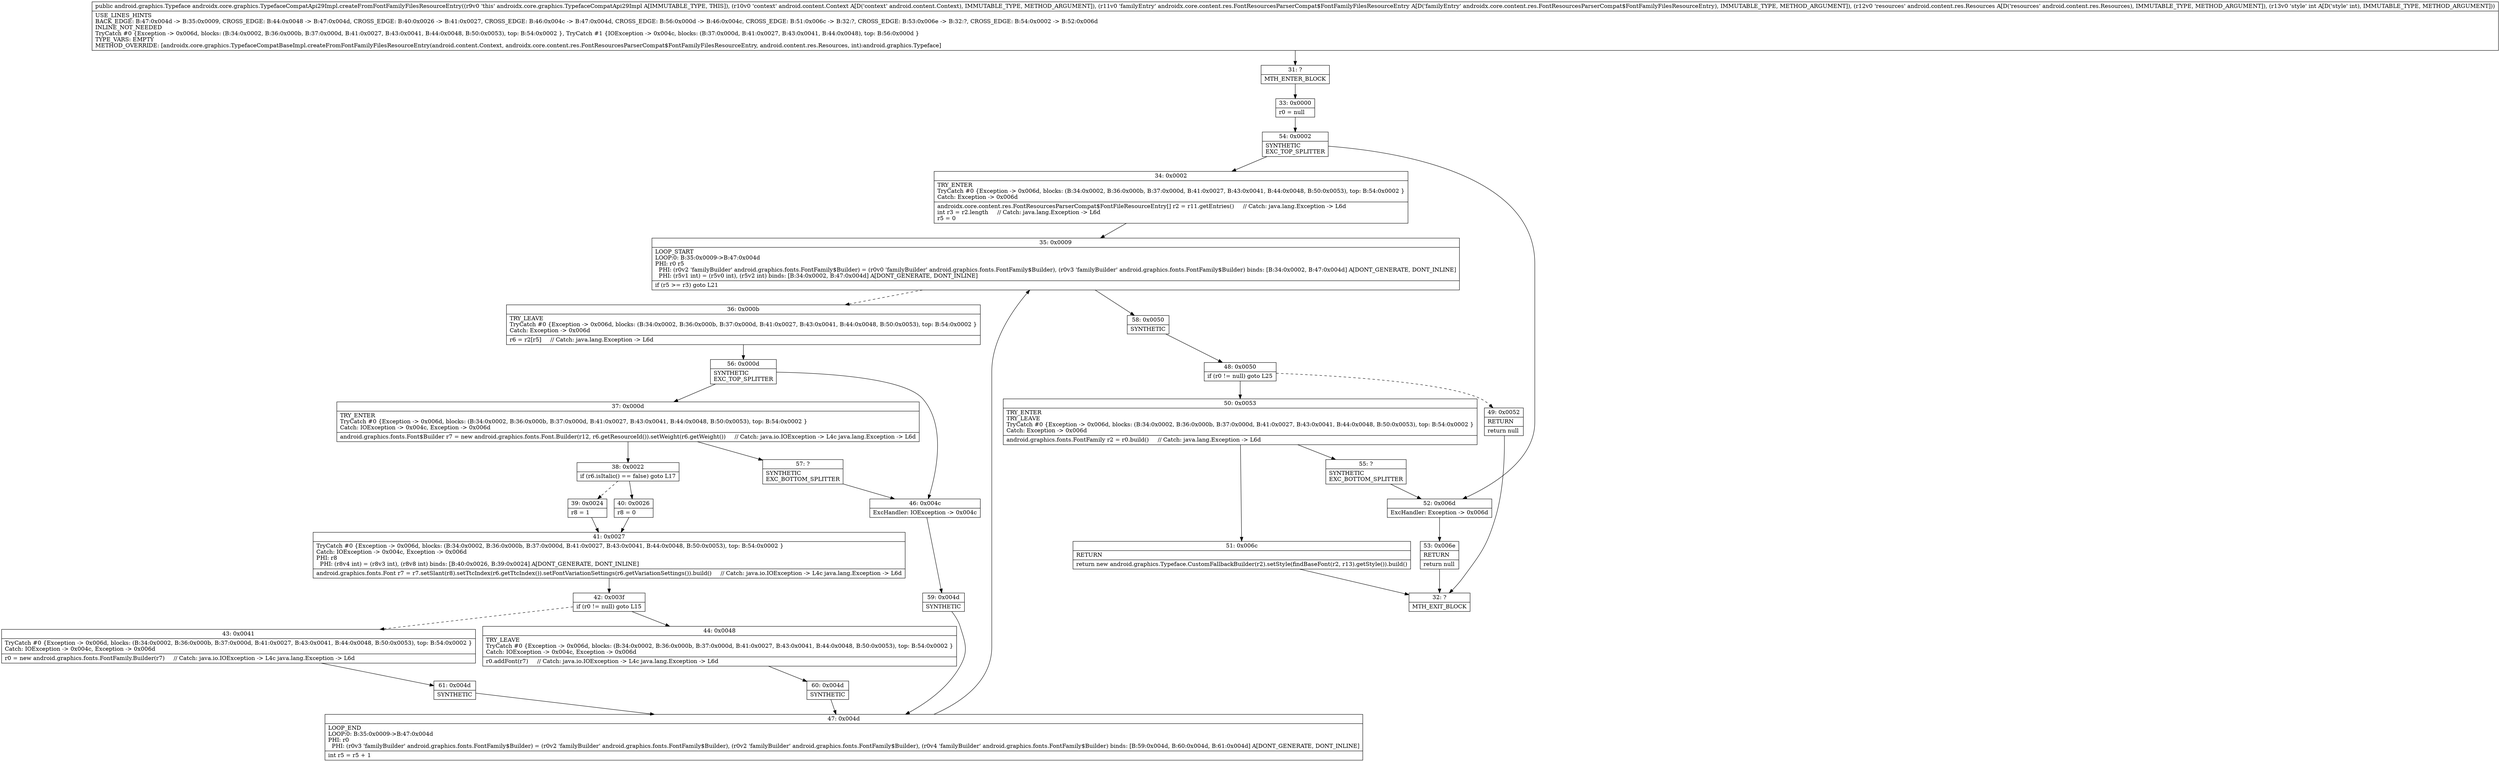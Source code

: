 digraph "CFG forandroidx.core.graphics.TypefaceCompatApi29Impl.createFromFontFamilyFilesResourceEntry(Landroid\/content\/Context;Landroidx\/core\/content\/res\/FontResourcesParserCompat$FontFamilyFilesResourceEntry;Landroid\/content\/res\/Resources;I)Landroid\/graphics\/Typeface;" {
Node_31 [shape=record,label="{31\:\ ?|MTH_ENTER_BLOCK\l}"];
Node_33 [shape=record,label="{33\:\ 0x0000|r0 = null\l}"];
Node_54 [shape=record,label="{54\:\ 0x0002|SYNTHETIC\lEXC_TOP_SPLITTER\l}"];
Node_34 [shape=record,label="{34\:\ 0x0002|TRY_ENTER\lTryCatch #0 \{Exception \-\> 0x006d, blocks: (B:34:0x0002, B:36:0x000b, B:37:0x000d, B:41:0x0027, B:43:0x0041, B:44:0x0048, B:50:0x0053), top: B:54:0x0002 \}\lCatch: Exception \-\> 0x006d\l|androidx.core.content.res.FontResourcesParserCompat$FontFileResourceEntry[] r2 = r11.getEntries()     \/\/ Catch: java.lang.Exception \-\> L6d\lint r3 = r2.length     \/\/ Catch: java.lang.Exception \-\> L6d\lr5 = 0\l}"];
Node_35 [shape=record,label="{35\:\ 0x0009|LOOP_START\lLOOP:0: B:35:0x0009\-\>B:47:0x004d\lPHI: r0 r5 \l  PHI: (r0v2 'familyBuilder' android.graphics.fonts.FontFamily$Builder) = (r0v0 'familyBuilder' android.graphics.fonts.FontFamily$Builder), (r0v3 'familyBuilder' android.graphics.fonts.FontFamily$Builder) binds: [B:34:0x0002, B:47:0x004d] A[DONT_GENERATE, DONT_INLINE]\l  PHI: (r5v1 int) = (r5v0 int), (r5v2 int) binds: [B:34:0x0002, B:47:0x004d] A[DONT_GENERATE, DONT_INLINE]\l|if (r5 \>= r3) goto L21\l}"];
Node_36 [shape=record,label="{36\:\ 0x000b|TRY_LEAVE\lTryCatch #0 \{Exception \-\> 0x006d, blocks: (B:34:0x0002, B:36:0x000b, B:37:0x000d, B:41:0x0027, B:43:0x0041, B:44:0x0048, B:50:0x0053), top: B:54:0x0002 \}\lCatch: Exception \-\> 0x006d\l|r6 = r2[r5]     \/\/ Catch: java.lang.Exception \-\> L6d\l}"];
Node_56 [shape=record,label="{56\:\ 0x000d|SYNTHETIC\lEXC_TOP_SPLITTER\l}"];
Node_37 [shape=record,label="{37\:\ 0x000d|TRY_ENTER\lTryCatch #0 \{Exception \-\> 0x006d, blocks: (B:34:0x0002, B:36:0x000b, B:37:0x000d, B:41:0x0027, B:43:0x0041, B:44:0x0048, B:50:0x0053), top: B:54:0x0002 \}\lCatch: IOException \-\> 0x004c, Exception \-\> 0x006d\l|android.graphics.fonts.Font$Builder r7 = new android.graphics.fonts.Font.Builder(r12, r6.getResourceId()).setWeight(r6.getWeight())     \/\/ Catch: java.io.IOException \-\> L4c java.lang.Exception \-\> L6d\l}"];
Node_38 [shape=record,label="{38\:\ 0x0022|if (r6.isItalic() == false) goto L17\l}"];
Node_39 [shape=record,label="{39\:\ 0x0024|r8 = 1\l}"];
Node_41 [shape=record,label="{41\:\ 0x0027|TryCatch #0 \{Exception \-\> 0x006d, blocks: (B:34:0x0002, B:36:0x000b, B:37:0x000d, B:41:0x0027, B:43:0x0041, B:44:0x0048, B:50:0x0053), top: B:54:0x0002 \}\lCatch: IOException \-\> 0x004c, Exception \-\> 0x006d\lPHI: r8 \l  PHI: (r8v4 int) = (r8v3 int), (r8v8 int) binds: [B:40:0x0026, B:39:0x0024] A[DONT_GENERATE, DONT_INLINE]\l|android.graphics.fonts.Font r7 = r7.setSlant(r8).setTtcIndex(r6.getTtcIndex()).setFontVariationSettings(r6.getVariationSettings()).build()     \/\/ Catch: java.io.IOException \-\> L4c java.lang.Exception \-\> L6d\l}"];
Node_42 [shape=record,label="{42\:\ 0x003f|if (r0 != null) goto L15\l}"];
Node_43 [shape=record,label="{43\:\ 0x0041|TryCatch #0 \{Exception \-\> 0x006d, blocks: (B:34:0x0002, B:36:0x000b, B:37:0x000d, B:41:0x0027, B:43:0x0041, B:44:0x0048, B:50:0x0053), top: B:54:0x0002 \}\lCatch: IOException \-\> 0x004c, Exception \-\> 0x006d\l|r0 = new android.graphics.fonts.FontFamily.Builder(r7)     \/\/ Catch: java.io.IOException \-\> L4c java.lang.Exception \-\> L6d\l}"];
Node_61 [shape=record,label="{61\:\ 0x004d|SYNTHETIC\l}"];
Node_47 [shape=record,label="{47\:\ 0x004d|LOOP_END\lLOOP:0: B:35:0x0009\-\>B:47:0x004d\lPHI: r0 \l  PHI: (r0v3 'familyBuilder' android.graphics.fonts.FontFamily$Builder) = (r0v2 'familyBuilder' android.graphics.fonts.FontFamily$Builder), (r0v2 'familyBuilder' android.graphics.fonts.FontFamily$Builder), (r0v4 'familyBuilder' android.graphics.fonts.FontFamily$Builder) binds: [B:59:0x004d, B:60:0x004d, B:61:0x004d] A[DONT_GENERATE, DONT_INLINE]\l|int r5 = r5 + 1\l}"];
Node_44 [shape=record,label="{44\:\ 0x0048|TRY_LEAVE\lTryCatch #0 \{Exception \-\> 0x006d, blocks: (B:34:0x0002, B:36:0x000b, B:37:0x000d, B:41:0x0027, B:43:0x0041, B:44:0x0048, B:50:0x0053), top: B:54:0x0002 \}\lCatch: IOException \-\> 0x004c, Exception \-\> 0x006d\l|r0.addFont(r7)     \/\/ Catch: java.io.IOException \-\> L4c java.lang.Exception \-\> L6d\l}"];
Node_60 [shape=record,label="{60\:\ 0x004d|SYNTHETIC\l}"];
Node_40 [shape=record,label="{40\:\ 0x0026|r8 = 0\l}"];
Node_57 [shape=record,label="{57\:\ ?|SYNTHETIC\lEXC_BOTTOM_SPLITTER\l}"];
Node_46 [shape=record,label="{46\:\ 0x004c|ExcHandler: IOException \-\> 0x004c\l}"];
Node_59 [shape=record,label="{59\:\ 0x004d|SYNTHETIC\l}"];
Node_58 [shape=record,label="{58\:\ 0x0050|SYNTHETIC\l}"];
Node_48 [shape=record,label="{48\:\ 0x0050|if (r0 != null) goto L25\l}"];
Node_49 [shape=record,label="{49\:\ 0x0052|RETURN\l|return null\l}"];
Node_32 [shape=record,label="{32\:\ ?|MTH_EXIT_BLOCK\l}"];
Node_50 [shape=record,label="{50\:\ 0x0053|TRY_ENTER\lTRY_LEAVE\lTryCatch #0 \{Exception \-\> 0x006d, blocks: (B:34:0x0002, B:36:0x000b, B:37:0x000d, B:41:0x0027, B:43:0x0041, B:44:0x0048, B:50:0x0053), top: B:54:0x0002 \}\lCatch: Exception \-\> 0x006d\l|android.graphics.fonts.FontFamily r2 = r0.build()     \/\/ Catch: java.lang.Exception \-\> L6d\l}"];
Node_51 [shape=record,label="{51\:\ 0x006c|RETURN\l|return new android.graphics.Typeface.CustomFallbackBuilder(r2).setStyle(findBaseFont(r2, r13).getStyle()).build()\l}"];
Node_55 [shape=record,label="{55\:\ ?|SYNTHETIC\lEXC_BOTTOM_SPLITTER\l}"];
Node_52 [shape=record,label="{52\:\ 0x006d|ExcHandler: Exception \-\> 0x006d\l}"];
Node_53 [shape=record,label="{53\:\ 0x006e|RETURN\l|return null\l}"];
MethodNode[shape=record,label="{public android.graphics.Typeface androidx.core.graphics.TypefaceCompatApi29Impl.createFromFontFamilyFilesResourceEntry((r9v0 'this' androidx.core.graphics.TypefaceCompatApi29Impl A[IMMUTABLE_TYPE, THIS]), (r10v0 'context' android.content.Context A[D('context' android.content.Context), IMMUTABLE_TYPE, METHOD_ARGUMENT]), (r11v0 'familyEntry' androidx.core.content.res.FontResourcesParserCompat$FontFamilyFilesResourceEntry A[D('familyEntry' androidx.core.content.res.FontResourcesParserCompat$FontFamilyFilesResourceEntry), IMMUTABLE_TYPE, METHOD_ARGUMENT]), (r12v0 'resources' android.content.res.Resources A[D('resources' android.content.res.Resources), IMMUTABLE_TYPE, METHOD_ARGUMENT]), (r13v0 'style' int A[D('style' int), IMMUTABLE_TYPE, METHOD_ARGUMENT]))  | USE_LINES_HINTS\lBACK_EDGE: B:47:0x004d \-\> B:35:0x0009, CROSS_EDGE: B:44:0x0048 \-\> B:47:0x004d, CROSS_EDGE: B:40:0x0026 \-\> B:41:0x0027, CROSS_EDGE: B:46:0x004c \-\> B:47:0x004d, CROSS_EDGE: B:56:0x000d \-\> B:46:0x004c, CROSS_EDGE: B:51:0x006c \-\> B:32:?, CROSS_EDGE: B:53:0x006e \-\> B:32:?, CROSS_EDGE: B:54:0x0002 \-\> B:52:0x006d\lINLINE_NOT_NEEDED\lTryCatch #0 \{Exception \-\> 0x006d, blocks: (B:34:0x0002, B:36:0x000b, B:37:0x000d, B:41:0x0027, B:43:0x0041, B:44:0x0048, B:50:0x0053), top: B:54:0x0002 \}, TryCatch #1 \{IOException \-\> 0x004c, blocks: (B:37:0x000d, B:41:0x0027, B:43:0x0041, B:44:0x0048), top: B:56:0x000d \}\lTYPE_VARS: EMPTY\lMETHOD_OVERRIDE: [androidx.core.graphics.TypefaceCompatBaseImpl.createFromFontFamilyFilesResourceEntry(android.content.Context, androidx.core.content.res.FontResourcesParserCompat$FontFamilyFilesResourceEntry, android.content.res.Resources, int):android.graphics.Typeface]\l}"];
MethodNode -> Node_31;Node_31 -> Node_33;
Node_33 -> Node_54;
Node_54 -> Node_34;
Node_54 -> Node_52;
Node_34 -> Node_35;
Node_35 -> Node_36[style=dashed];
Node_35 -> Node_58;
Node_36 -> Node_56;
Node_56 -> Node_37;
Node_56 -> Node_46;
Node_37 -> Node_38;
Node_37 -> Node_57;
Node_38 -> Node_39[style=dashed];
Node_38 -> Node_40;
Node_39 -> Node_41;
Node_41 -> Node_42;
Node_42 -> Node_43[style=dashed];
Node_42 -> Node_44;
Node_43 -> Node_61;
Node_61 -> Node_47;
Node_47 -> Node_35;
Node_44 -> Node_60;
Node_60 -> Node_47;
Node_40 -> Node_41;
Node_57 -> Node_46;
Node_46 -> Node_59;
Node_59 -> Node_47;
Node_58 -> Node_48;
Node_48 -> Node_49[style=dashed];
Node_48 -> Node_50;
Node_49 -> Node_32;
Node_50 -> Node_51;
Node_50 -> Node_55;
Node_51 -> Node_32;
Node_55 -> Node_52;
Node_52 -> Node_53;
Node_53 -> Node_32;
}

